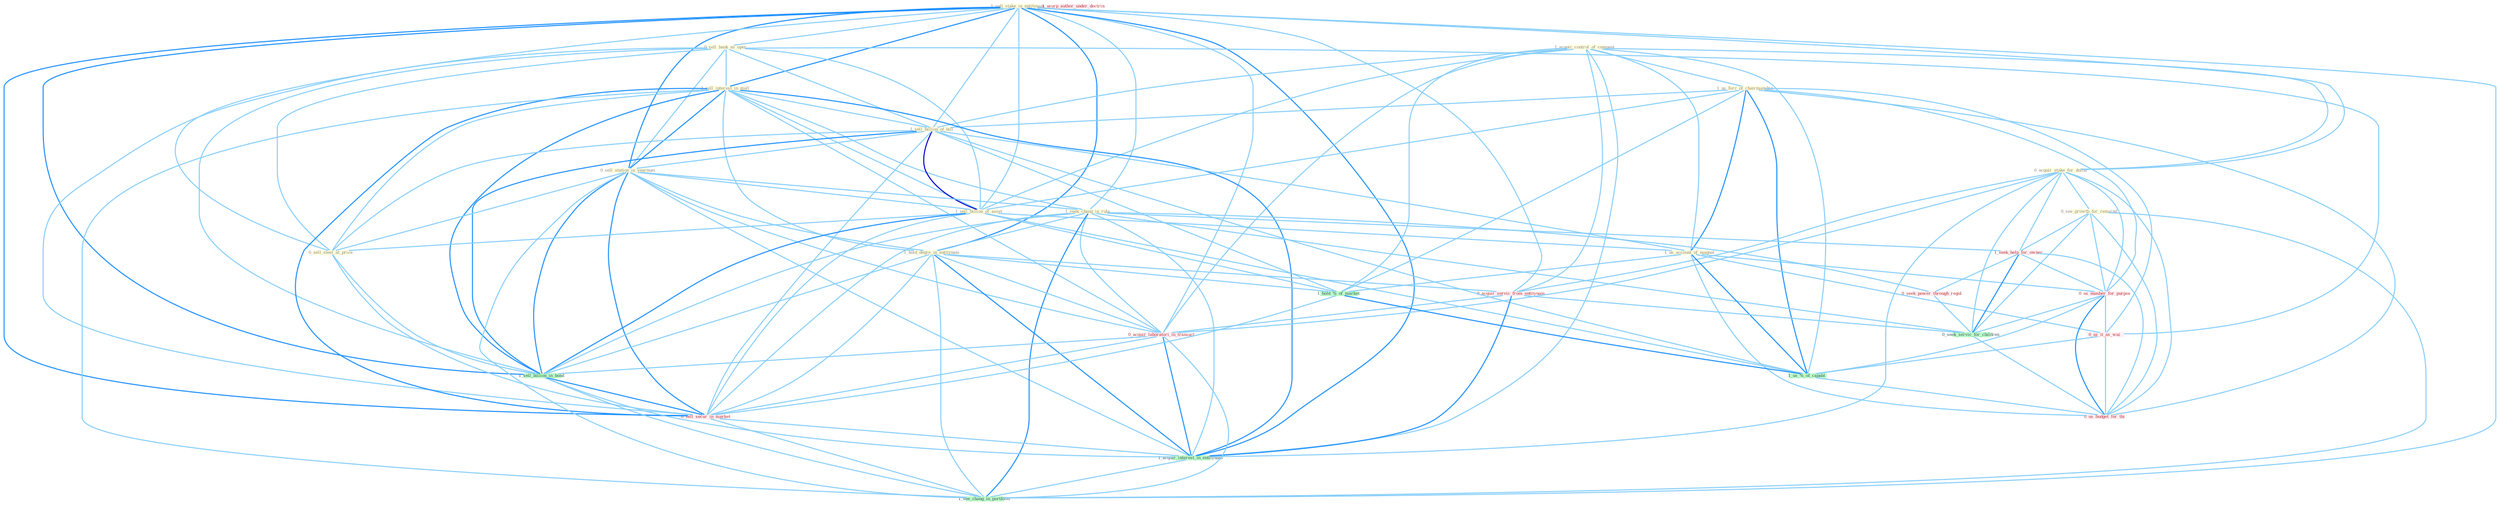 Graph G{ 
    node
    [shape=polygon,style=filled,width=.5,height=.06,color="#BDFCC9",fixedsize=true,fontsize=4,
    fontcolor="#2f4f4f"];
    {node
    [color="#ffffe0", fontcolor="#8b7d6b"] "1_sell_stake_in_entitynam " "1_acquir_control_of_compani " "0_sell_bank_as_oper " "1_us_forc_of_chairmanship " "1_sell_interest_in_mall " "0_acquir_stake_for_dollar " "1_sell_billion_of_bill " "0_sell_station_in_yearnum " "1_sell_billion_of_asset " "1_seek_chang_in_rule " "0_see_growth_for_remaind " "1_us_account_of_magnat " "0_sell_steel_at_price " "1_hold_degre_in_entitynam "}
{node [color="#fff0f5", fontcolor="#b22222"] "1_seek_help_for_owner " "0_acquir_servic_from_entitynam " "0_seek_power_through_regul " "0_us_number_for_purpos " "0_acquir_laboratori_in_transact " "0_us_it_as_wai " "1_usurp_author_under_doctrin " "0_sell_secur_in_market " "0_us_budget_for_thi "}
edge [color="#B0E2FF"];

	"1_sell_stake_in_entitynam " -- "0_sell_bank_as_oper " [w="1", color="#87cefa" ];
	"1_sell_stake_in_entitynam " -- "1_sell_interest_in_mall " [w="2", color="#1e90ff" , len=0.8];
	"1_sell_stake_in_entitynam " -- "0_acquir_stake_for_dollar " [w="1", color="#87cefa" ];
	"1_sell_stake_in_entitynam " -- "1_sell_billion_of_bill " [w="1", color="#87cefa" ];
	"1_sell_stake_in_entitynam " -- "0_sell_station_in_yearnum " [w="2", color="#1e90ff" , len=0.8];
	"1_sell_stake_in_entitynam " -- "1_sell_billion_of_asset " [w="1", color="#87cefa" ];
	"1_sell_stake_in_entitynam " -- "1_seek_chang_in_rule " [w="1", color="#87cefa" ];
	"1_sell_stake_in_entitynam " -- "0_sell_steel_at_price " [w="1", color="#87cefa" ];
	"1_sell_stake_in_entitynam " -- "1_hold_degre_in_entitynam " [w="2", color="#1e90ff" , len=0.8];
	"1_sell_stake_in_entitynam " -- "0_acquir_servic_from_entitynam " [w="1", color="#87cefa" ];
	"1_sell_stake_in_entitynam " -- "0_acquir_laboratori_in_transact " [w="1", color="#87cefa" ];
	"1_sell_stake_in_entitynam " -- "1_sell_billion_in_bond " [w="2", color="#1e90ff" , len=0.8];
	"1_sell_stake_in_entitynam " -- "0_sell_secur_in_market " [w="2", color="#1e90ff" , len=0.8];
	"1_sell_stake_in_entitynam " -- "1_acquir_interest_in_entitynam " [w="2", color="#1e90ff" , len=0.8];
	"1_sell_stake_in_entitynam " -- "1_see_chang_in_portfolio " [w="1", color="#87cefa" ];
	"1_acquir_control_of_compani " -- "1_us_forc_of_chairmanship " [w="1", color="#87cefa" ];
	"1_acquir_control_of_compani " -- "0_acquir_stake_for_dollar " [w="1", color="#87cefa" ];
	"1_acquir_control_of_compani " -- "1_sell_billion_of_bill " [w="1", color="#87cefa" ];
	"1_acquir_control_of_compani " -- "1_sell_billion_of_asset " [w="1", color="#87cefa" ];
	"1_acquir_control_of_compani " -- "1_us_account_of_magnat " [w="1", color="#87cefa" ];
	"1_acquir_control_of_compani " -- "0_acquir_servic_from_entitynam " [w="1", color="#87cefa" ];
	"1_acquir_control_of_compani " -- "1_hold_%_of_market " [w="1", color="#87cefa" ];
	"1_acquir_control_of_compani " -- "0_acquir_laboratori_in_transact " [w="1", color="#87cefa" ];
	"1_acquir_control_of_compani " -- "1_us_%_of_capabl " [w="1", color="#87cefa" ];
	"1_acquir_control_of_compani " -- "1_acquir_interest_in_entitynam " [w="1", color="#87cefa" ];
	"0_sell_bank_as_oper " -- "1_sell_interest_in_mall " [w="1", color="#87cefa" ];
	"0_sell_bank_as_oper " -- "1_sell_billion_of_bill " [w="1", color="#87cefa" ];
	"0_sell_bank_as_oper " -- "0_sell_station_in_yearnum " [w="1", color="#87cefa" ];
	"0_sell_bank_as_oper " -- "1_sell_billion_of_asset " [w="1", color="#87cefa" ];
	"0_sell_bank_as_oper " -- "0_sell_steel_at_price " [w="1", color="#87cefa" ];
	"0_sell_bank_as_oper " -- "1_sell_billion_in_bond " [w="1", color="#87cefa" ];
	"0_sell_bank_as_oper " -- "0_us_it_as_wai " [w="1", color="#87cefa" ];
	"0_sell_bank_as_oper " -- "0_sell_secur_in_market " [w="1", color="#87cefa" ];
	"1_us_forc_of_chairmanship " -- "1_sell_billion_of_bill " [w="1", color="#87cefa" ];
	"1_us_forc_of_chairmanship " -- "1_sell_billion_of_asset " [w="1", color="#87cefa" ];
	"1_us_forc_of_chairmanship " -- "1_us_account_of_magnat " [w="2", color="#1e90ff" , len=0.8];
	"1_us_forc_of_chairmanship " -- "1_hold_%_of_market " [w="1", color="#87cefa" ];
	"1_us_forc_of_chairmanship " -- "0_us_number_for_purpos " [w="1", color="#87cefa" ];
	"1_us_forc_of_chairmanship " -- "0_us_it_as_wai " [w="1", color="#87cefa" ];
	"1_us_forc_of_chairmanship " -- "1_us_%_of_capabl " [w="2", color="#1e90ff" , len=0.8];
	"1_us_forc_of_chairmanship " -- "0_us_budget_for_thi " [w="1", color="#87cefa" ];
	"1_sell_interest_in_mall " -- "1_sell_billion_of_bill " [w="1", color="#87cefa" ];
	"1_sell_interest_in_mall " -- "0_sell_station_in_yearnum " [w="2", color="#1e90ff" , len=0.8];
	"1_sell_interest_in_mall " -- "1_sell_billion_of_asset " [w="1", color="#87cefa" ];
	"1_sell_interest_in_mall " -- "1_seek_chang_in_rule " [w="1", color="#87cefa" ];
	"1_sell_interest_in_mall " -- "0_sell_steel_at_price " [w="1", color="#87cefa" ];
	"1_sell_interest_in_mall " -- "1_hold_degre_in_entitynam " [w="1", color="#87cefa" ];
	"1_sell_interest_in_mall " -- "0_acquir_laboratori_in_transact " [w="1", color="#87cefa" ];
	"1_sell_interest_in_mall " -- "1_sell_billion_in_bond " [w="2", color="#1e90ff" , len=0.8];
	"1_sell_interest_in_mall " -- "0_sell_secur_in_market " [w="2", color="#1e90ff" , len=0.8];
	"1_sell_interest_in_mall " -- "1_acquir_interest_in_entitynam " [w="2", color="#1e90ff" , len=0.8];
	"1_sell_interest_in_mall " -- "1_see_chang_in_portfolio " [w="1", color="#87cefa" ];
	"0_acquir_stake_for_dollar " -- "0_see_growth_for_remaind " [w="1", color="#87cefa" ];
	"0_acquir_stake_for_dollar " -- "1_seek_help_for_owner " [w="1", color="#87cefa" ];
	"0_acquir_stake_for_dollar " -- "0_acquir_servic_from_entitynam " [w="1", color="#87cefa" ];
	"0_acquir_stake_for_dollar " -- "0_us_number_for_purpos " [w="1", color="#87cefa" ];
	"0_acquir_stake_for_dollar " -- "0_acquir_laboratori_in_transact " [w="1", color="#87cefa" ];
	"0_acquir_stake_for_dollar " -- "1_acquir_interest_in_entitynam " [w="1", color="#87cefa" ];
	"0_acquir_stake_for_dollar " -- "0_seek_servic_for_children " [w="1", color="#87cefa" ];
	"0_acquir_stake_for_dollar " -- "0_us_budget_for_thi " [w="1", color="#87cefa" ];
	"1_sell_billion_of_bill " -- "0_sell_station_in_yearnum " [w="1", color="#87cefa" ];
	"1_sell_billion_of_bill " -- "1_sell_billion_of_asset " [w="3", color="#0000cd" , len=0.6];
	"1_sell_billion_of_bill " -- "1_us_account_of_magnat " [w="1", color="#87cefa" ];
	"1_sell_billion_of_bill " -- "0_sell_steel_at_price " [w="1", color="#87cefa" ];
	"1_sell_billion_of_bill " -- "1_hold_%_of_market " [w="1", color="#87cefa" ];
	"1_sell_billion_of_bill " -- "1_sell_billion_in_bond " [w="2", color="#1e90ff" , len=0.8];
	"1_sell_billion_of_bill " -- "1_us_%_of_capabl " [w="1", color="#87cefa" ];
	"1_sell_billion_of_bill " -- "0_sell_secur_in_market " [w="1", color="#87cefa" ];
	"0_sell_station_in_yearnum " -- "1_sell_billion_of_asset " [w="1", color="#87cefa" ];
	"0_sell_station_in_yearnum " -- "1_seek_chang_in_rule " [w="1", color="#87cefa" ];
	"0_sell_station_in_yearnum " -- "0_sell_steel_at_price " [w="1", color="#87cefa" ];
	"0_sell_station_in_yearnum " -- "1_hold_degre_in_entitynam " [w="1", color="#87cefa" ];
	"0_sell_station_in_yearnum " -- "0_acquir_laboratori_in_transact " [w="1", color="#87cefa" ];
	"0_sell_station_in_yearnum " -- "1_sell_billion_in_bond " [w="2", color="#1e90ff" , len=0.8];
	"0_sell_station_in_yearnum " -- "0_sell_secur_in_market " [w="2", color="#1e90ff" , len=0.8];
	"0_sell_station_in_yearnum " -- "1_acquir_interest_in_entitynam " [w="1", color="#87cefa" ];
	"0_sell_station_in_yearnum " -- "1_see_chang_in_portfolio " [w="1", color="#87cefa" ];
	"1_sell_billion_of_asset " -- "1_us_account_of_magnat " [w="1", color="#87cefa" ];
	"1_sell_billion_of_asset " -- "0_sell_steel_at_price " [w="1", color="#87cefa" ];
	"1_sell_billion_of_asset " -- "1_hold_%_of_market " [w="1", color="#87cefa" ];
	"1_sell_billion_of_asset " -- "1_sell_billion_in_bond " [w="2", color="#1e90ff" , len=0.8];
	"1_sell_billion_of_asset " -- "1_us_%_of_capabl " [w="1", color="#87cefa" ];
	"1_sell_billion_of_asset " -- "0_sell_secur_in_market " [w="1", color="#87cefa" ];
	"1_seek_chang_in_rule " -- "1_hold_degre_in_entitynam " [w="1", color="#87cefa" ];
	"1_seek_chang_in_rule " -- "1_seek_help_for_owner " [w="1", color="#87cefa" ];
	"1_seek_chang_in_rule " -- "0_seek_power_through_regul " [w="1", color="#87cefa" ];
	"1_seek_chang_in_rule " -- "0_acquir_laboratori_in_transact " [w="1", color="#87cefa" ];
	"1_seek_chang_in_rule " -- "1_sell_billion_in_bond " [w="1", color="#87cefa" ];
	"1_seek_chang_in_rule " -- "0_sell_secur_in_market " [w="1", color="#87cefa" ];
	"1_seek_chang_in_rule " -- "1_acquir_interest_in_entitynam " [w="1", color="#87cefa" ];
	"1_seek_chang_in_rule " -- "0_seek_servic_for_children " [w="1", color="#87cefa" ];
	"1_seek_chang_in_rule " -- "1_see_chang_in_portfolio " [w="2", color="#1e90ff" , len=0.8];
	"0_see_growth_for_remaind " -- "1_seek_help_for_owner " [w="1", color="#87cefa" ];
	"0_see_growth_for_remaind " -- "0_us_number_for_purpos " [w="1", color="#87cefa" ];
	"0_see_growth_for_remaind " -- "0_seek_servic_for_children " [w="1", color="#87cefa" ];
	"0_see_growth_for_remaind " -- "1_see_chang_in_portfolio " [w="1", color="#87cefa" ];
	"0_see_growth_for_remaind " -- "0_us_budget_for_thi " [w="1", color="#87cefa" ];
	"1_us_account_of_magnat " -- "1_hold_%_of_market " [w="1", color="#87cefa" ];
	"1_us_account_of_magnat " -- "0_us_number_for_purpos " [w="1", color="#87cefa" ];
	"1_us_account_of_magnat " -- "0_us_it_as_wai " [w="1", color="#87cefa" ];
	"1_us_account_of_magnat " -- "1_us_%_of_capabl " [w="2", color="#1e90ff" , len=0.8];
	"1_us_account_of_magnat " -- "0_us_budget_for_thi " [w="1", color="#87cefa" ];
	"0_sell_steel_at_price " -- "1_sell_billion_in_bond " [w="1", color="#87cefa" ];
	"0_sell_steel_at_price " -- "0_sell_secur_in_market " [w="1", color="#87cefa" ];
	"1_hold_degre_in_entitynam " -- "0_acquir_servic_from_entitynam " [w="1", color="#87cefa" ];
	"1_hold_degre_in_entitynam " -- "1_hold_%_of_market " [w="1", color="#87cefa" ];
	"1_hold_degre_in_entitynam " -- "0_acquir_laboratori_in_transact " [w="1", color="#87cefa" ];
	"1_hold_degre_in_entitynam " -- "1_sell_billion_in_bond " [w="1", color="#87cefa" ];
	"1_hold_degre_in_entitynam " -- "0_sell_secur_in_market " [w="1", color="#87cefa" ];
	"1_hold_degre_in_entitynam " -- "1_acquir_interest_in_entitynam " [w="2", color="#1e90ff" , len=0.8];
	"1_hold_degre_in_entitynam " -- "1_see_chang_in_portfolio " [w="1", color="#87cefa" ];
	"1_seek_help_for_owner " -- "0_seek_power_through_regul " [w="1", color="#87cefa" ];
	"1_seek_help_for_owner " -- "0_us_number_for_purpos " [w="1", color="#87cefa" ];
	"1_seek_help_for_owner " -- "0_seek_servic_for_children " [w="2", color="#1e90ff" , len=0.8];
	"1_seek_help_for_owner " -- "0_us_budget_for_thi " [w="1", color="#87cefa" ];
	"0_acquir_servic_from_entitynam " -- "0_acquir_laboratori_in_transact " [w="1", color="#87cefa" ];
	"0_acquir_servic_from_entitynam " -- "1_acquir_interest_in_entitynam " [w="2", color="#1e90ff" , len=0.8];
	"0_acquir_servic_from_entitynam " -- "0_seek_servic_for_children " [w="1", color="#87cefa" ];
	"1_hold_%_of_market " -- "1_us_%_of_capabl " [w="2", color="#1e90ff" , len=0.8];
	"1_hold_%_of_market " -- "0_sell_secur_in_market " [w="1", color="#87cefa" ];
	"0_seek_power_through_regul " -- "0_seek_servic_for_children " [w="1", color="#87cefa" ];
	"0_us_number_for_purpos " -- "0_us_it_as_wai " [w="1", color="#87cefa" ];
	"0_us_number_for_purpos " -- "1_us_%_of_capabl " [w="1", color="#87cefa" ];
	"0_us_number_for_purpos " -- "0_seek_servic_for_children " [w="1", color="#87cefa" ];
	"0_us_number_for_purpos " -- "0_us_budget_for_thi " [w="2", color="#1e90ff" , len=0.8];
	"0_acquir_laboratori_in_transact " -- "1_sell_billion_in_bond " [w="1", color="#87cefa" ];
	"0_acquir_laboratori_in_transact " -- "0_sell_secur_in_market " [w="1", color="#87cefa" ];
	"0_acquir_laboratori_in_transact " -- "1_acquir_interest_in_entitynam " [w="2", color="#1e90ff" , len=0.8];
	"0_acquir_laboratori_in_transact " -- "1_see_chang_in_portfolio " [w="1", color="#87cefa" ];
	"1_sell_billion_in_bond " -- "0_sell_secur_in_market " [w="2", color="#1e90ff" , len=0.8];
	"1_sell_billion_in_bond " -- "1_acquir_interest_in_entitynam " [w="1", color="#87cefa" ];
	"1_sell_billion_in_bond " -- "1_see_chang_in_portfolio " [w="1", color="#87cefa" ];
	"0_us_it_as_wai " -- "1_us_%_of_capabl " [w="1", color="#87cefa" ];
	"0_us_it_as_wai " -- "0_us_budget_for_thi " [w="1", color="#87cefa" ];
	"1_us_%_of_capabl " -- "0_us_budget_for_thi " [w="1", color="#87cefa" ];
	"0_sell_secur_in_market " -- "1_acquir_interest_in_entitynam " [w="1", color="#87cefa" ];
	"0_sell_secur_in_market " -- "1_see_chang_in_portfolio " [w="1", color="#87cefa" ];
	"1_acquir_interest_in_entitynam " -- "1_see_chang_in_portfolio " [w="1", color="#87cefa" ];
	"0_seek_servic_for_children " -- "0_us_budget_for_thi " [w="1", color="#87cefa" ];
}